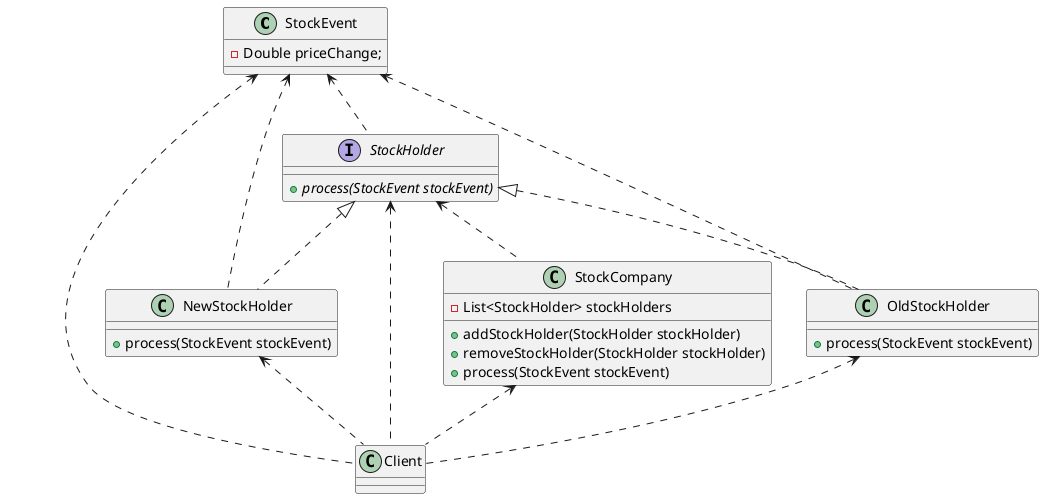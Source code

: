 @startuml
class StockEvent{
    {field} - Double priceChange;
}

interface StockHolder{
    {abstract} {method} + process(StockEvent stockEvent)
}

class NewStockHolder{
    {method} + process(StockEvent stockEvent)
}

class OldStockHolder{
    {method} + process(StockEvent stockEvent)
}

class StockCompany{
    {field} - List<StockHolder> stockHolders
    {method} + addStockHolder(StockHolder stockHolder)
    {method} + removeStockHolder(StockHolder stockHolder)
    {method} + process(StockEvent stockEvent)
}

class Client

StockHolder <|.. NewStockHolder
StockHolder <|.. OldStockHolder
StockEvent <.. StockHolder
StockEvent <.. NewStockHolder
StockEvent <.. OldStockHolder

StockHolder <.. StockCompany

StockHolder<..Client
NewStockHolder<..Client
OldStockHolder<..Client
StockCompany<..Client
StockEvent <.. Client

@enduml